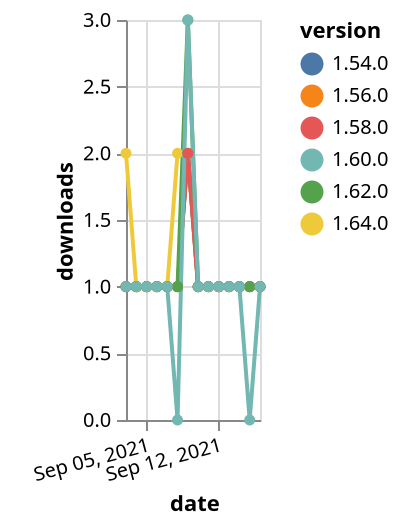 {"$schema": "https://vega.github.io/schema/vega-lite/v5.json", "description": "A simple bar chart with embedded data.", "data": {"values": [{"date": "2021-09-03", "total": 185, "delta": 1, "version": "1.56.0"}, {"date": "2021-09-04", "total": 186, "delta": 1, "version": "1.56.0"}, {"date": "2021-09-05", "total": 187, "delta": 1, "version": "1.56.0"}, {"date": "2021-09-06", "total": 188, "delta": 1, "version": "1.56.0"}, {"date": "2021-09-07", "total": 189, "delta": 1, "version": "1.56.0"}, {"date": "2021-09-08", "total": 190, "delta": 1, "version": "1.56.0"}, {"date": "2021-09-09", "total": 192, "delta": 2, "version": "1.56.0"}, {"date": "2021-09-10", "total": 193, "delta": 1, "version": "1.56.0"}, {"date": "2021-09-11", "total": 194, "delta": 1, "version": "1.56.0"}, {"date": "2021-09-12", "total": 195, "delta": 1, "version": "1.56.0"}, {"date": "2021-09-13", "total": 196, "delta": 1, "version": "1.56.0"}, {"date": "2021-09-14", "total": 197, "delta": 1, "version": "1.56.0"}, {"date": "2021-09-15", "total": 198, "delta": 1, "version": "1.56.0"}, {"date": "2021-09-16", "total": 199, "delta": 1, "version": "1.56.0"}, {"date": "2021-09-03", "total": 115, "delta": 2, "version": "1.64.0"}, {"date": "2021-09-04", "total": 116, "delta": 1, "version": "1.64.0"}, {"date": "2021-09-05", "total": 117, "delta": 1, "version": "1.64.0"}, {"date": "2021-09-06", "total": 118, "delta": 1, "version": "1.64.0"}, {"date": "2021-09-07", "total": 119, "delta": 1, "version": "1.64.0"}, {"date": "2021-09-08", "total": 121, "delta": 2, "version": "1.64.0"}, {"date": "2021-09-09", "total": 123, "delta": 2, "version": "1.64.0"}, {"date": "2021-09-10", "total": 124, "delta": 1, "version": "1.64.0"}, {"date": "2021-09-11", "total": 125, "delta": 1, "version": "1.64.0"}, {"date": "2021-09-12", "total": 126, "delta": 1, "version": "1.64.0"}, {"date": "2021-09-13", "total": 127, "delta": 1, "version": "1.64.0"}, {"date": "2021-09-14", "total": 128, "delta": 1, "version": "1.64.0"}, {"date": "2021-09-15", "total": 129, "delta": 1, "version": "1.64.0"}, {"date": "2021-09-16", "total": 130, "delta": 1, "version": "1.64.0"}, {"date": "2021-09-03", "total": 214, "delta": 1, "version": "1.54.0"}, {"date": "2021-09-04", "total": 215, "delta": 1, "version": "1.54.0"}, {"date": "2021-09-05", "total": 216, "delta": 1, "version": "1.54.0"}, {"date": "2021-09-06", "total": 217, "delta": 1, "version": "1.54.0"}, {"date": "2021-09-07", "total": 218, "delta": 1, "version": "1.54.0"}, {"date": "2021-09-08", "total": 219, "delta": 1, "version": "1.54.0"}, {"date": "2021-09-09", "total": 221, "delta": 2, "version": "1.54.0"}, {"date": "2021-09-10", "total": 222, "delta": 1, "version": "1.54.0"}, {"date": "2021-09-11", "total": 223, "delta": 1, "version": "1.54.0"}, {"date": "2021-09-12", "total": 224, "delta": 1, "version": "1.54.0"}, {"date": "2021-09-13", "total": 225, "delta": 1, "version": "1.54.0"}, {"date": "2021-09-14", "total": 226, "delta": 1, "version": "1.54.0"}, {"date": "2021-09-15", "total": 227, "delta": 1, "version": "1.54.0"}, {"date": "2021-09-16", "total": 228, "delta": 1, "version": "1.54.0"}, {"date": "2021-09-03", "total": 174, "delta": 1, "version": "1.58.0"}, {"date": "2021-09-04", "total": 175, "delta": 1, "version": "1.58.0"}, {"date": "2021-09-05", "total": 176, "delta": 1, "version": "1.58.0"}, {"date": "2021-09-06", "total": 177, "delta": 1, "version": "1.58.0"}, {"date": "2021-09-07", "total": 178, "delta": 1, "version": "1.58.0"}, {"date": "2021-09-08", "total": 179, "delta": 1, "version": "1.58.0"}, {"date": "2021-09-09", "total": 181, "delta": 2, "version": "1.58.0"}, {"date": "2021-09-10", "total": 182, "delta": 1, "version": "1.58.0"}, {"date": "2021-09-11", "total": 183, "delta": 1, "version": "1.58.0"}, {"date": "2021-09-12", "total": 184, "delta": 1, "version": "1.58.0"}, {"date": "2021-09-13", "total": 185, "delta": 1, "version": "1.58.0"}, {"date": "2021-09-14", "total": 186, "delta": 1, "version": "1.58.0"}, {"date": "2021-09-15", "total": 187, "delta": 1, "version": "1.58.0"}, {"date": "2021-09-16", "total": 188, "delta": 1, "version": "1.58.0"}, {"date": "2021-09-03", "total": 166, "delta": 1, "version": "1.62.0"}, {"date": "2021-09-04", "total": 167, "delta": 1, "version": "1.62.0"}, {"date": "2021-09-05", "total": 168, "delta": 1, "version": "1.62.0"}, {"date": "2021-09-06", "total": 169, "delta": 1, "version": "1.62.0"}, {"date": "2021-09-07", "total": 170, "delta": 1, "version": "1.62.0"}, {"date": "2021-09-08", "total": 171, "delta": 1, "version": "1.62.0"}, {"date": "2021-09-09", "total": 174, "delta": 3, "version": "1.62.0"}, {"date": "2021-09-10", "total": 175, "delta": 1, "version": "1.62.0"}, {"date": "2021-09-11", "total": 176, "delta": 1, "version": "1.62.0"}, {"date": "2021-09-12", "total": 177, "delta": 1, "version": "1.62.0"}, {"date": "2021-09-13", "total": 178, "delta": 1, "version": "1.62.0"}, {"date": "2021-09-14", "total": 179, "delta": 1, "version": "1.62.0"}, {"date": "2021-09-15", "total": 180, "delta": 1, "version": "1.62.0"}, {"date": "2021-09-16", "total": 181, "delta": 1, "version": "1.62.0"}, {"date": "2021-09-03", "total": 141, "delta": 1, "version": "1.60.0"}, {"date": "2021-09-04", "total": 142, "delta": 1, "version": "1.60.0"}, {"date": "2021-09-05", "total": 143, "delta": 1, "version": "1.60.0"}, {"date": "2021-09-06", "total": 144, "delta": 1, "version": "1.60.0"}, {"date": "2021-09-07", "total": 145, "delta": 1, "version": "1.60.0"}, {"date": "2021-09-08", "total": 145, "delta": 0, "version": "1.60.0"}, {"date": "2021-09-09", "total": 148, "delta": 3, "version": "1.60.0"}, {"date": "2021-09-10", "total": 149, "delta": 1, "version": "1.60.0"}, {"date": "2021-09-11", "total": 150, "delta": 1, "version": "1.60.0"}, {"date": "2021-09-12", "total": 151, "delta": 1, "version": "1.60.0"}, {"date": "2021-09-13", "total": 152, "delta": 1, "version": "1.60.0"}, {"date": "2021-09-14", "total": 153, "delta": 1, "version": "1.60.0"}, {"date": "2021-09-15", "total": 153, "delta": 0, "version": "1.60.0"}, {"date": "2021-09-16", "total": 154, "delta": 1, "version": "1.60.0"}]}, "width": "container", "mark": {"type": "line", "point": {"filled": true}}, "encoding": {"x": {"field": "date", "type": "temporal", "timeUnit": "yearmonthdate", "title": "date", "axis": {"labelAngle": -15}}, "y": {"field": "delta", "type": "quantitative", "title": "downloads"}, "color": {"field": "version", "type": "nominal"}, "tooltip": {"field": "delta"}}}